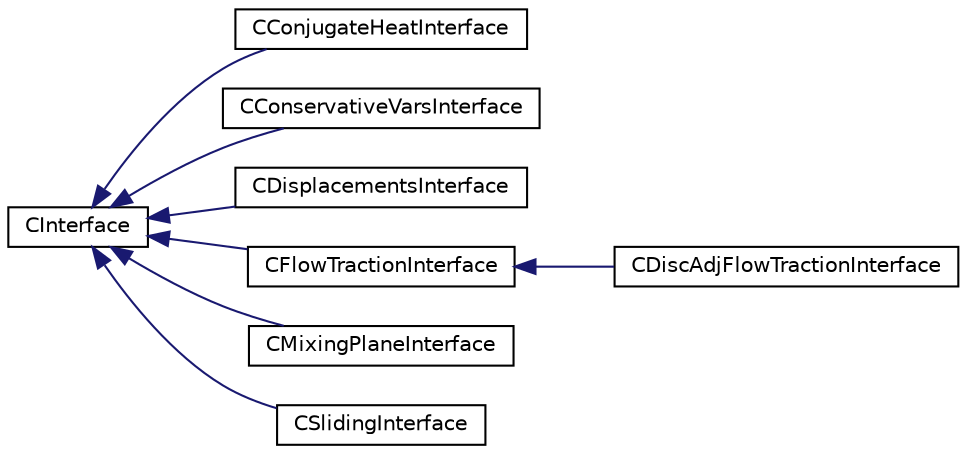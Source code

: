 digraph "Graphical Class Hierarchy"
{
 // LATEX_PDF_SIZE
  edge [fontname="Helvetica",fontsize="10",labelfontname="Helvetica",labelfontsize="10"];
  node [fontname="Helvetica",fontsize="10",shape=record];
  rankdir="LR";
  Node0 [label="CInterface",height=0.2,width=0.4,color="black", fillcolor="white", style="filled",URL="$classCInterface.html",tooltip="Main class for defining the physical transfer of information."];
  Node0 -> Node1 [dir="back",color="midnightblue",fontsize="10",style="solid",fontname="Helvetica"];
  Node1 [label="CConjugateHeatInterface",height=0.2,width=0.4,color="black", fillcolor="white", style="filled",URL="$classCConjugateHeatInterface.html",tooltip="Fluid-heat interface (and v.v.)."];
  Node0 -> Node2 [dir="back",color="midnightblue",fontsize="10",style="solid",fontname="Helvetica"];
  Node2 [label="CConservativeVarsInterface",height=0.2,width=0.4,color="black", fillcolor="white", style="filled",URL="$classCConservativeVarsInterface.html",tooltip="Transfers conservative variables."];
  Node0 -> Node3 [dir="back",color="midnightblue",fontsize="10",style="solid",fontname="Helvetica"];
  Node3 [label="CDisplacementsInterface",height=0.2,width=0.4,color="black", fillcolor="white", style="filled",URL="$classCDisplacementsInterface.html",tooltip="Structure-fluid interface (displacements)."];
  Node0 -> Node4 [dir="back",color="midnightblue",fontsize="10",style="solid",fontname="Helvetica"];
  Node4 [label="CFlowTractionInterface",height=0.2,width=0.4,color="black", fillcolor="white", style="filled",URL="$classCFlowTractionInterface.html",tooltip="Fluid-structure interface (forces or tractions)."];
  Node4 -> Node5 [dir="back",color="midnightblue",fontsize="10",style="solid",fontname="Helvetica"];
  Node5 [label="CDiscAdjFlowTractionInterface",height=0.2,width=0.4,color="black", fillcolor="white", style="filled",URL="$classCDiscAdjFlowTractionInterface.html",tooltip="Fluid-structure interface (forces or tractions) for discrete adjoint problems."];
  Node0 -> Node6 [dir="back",color="midnightblue",fontsize="10",style="solid",fontname="Helvetica"];
  Node6 [label="CMixingPlaneInterface",height=0.2,width=0.4,color="black", fillcolor="white", style="filled",URL="$classCMixingPlaneInterface.html",tooltip="Mixing plane interface for turbomachinery."];
  Node0 -> Node7 [dir="back",color="midnightblue",fontsize="10",style="solid",fontname="Helvetica"];
  Node7 [label="CSlidingInterface",height=0.2,width=0.4,color="black", fillcolor="white", style="filled",URL="$classCSlidingInterface.html",tooltip="Fluid-fluid interface."];
}
